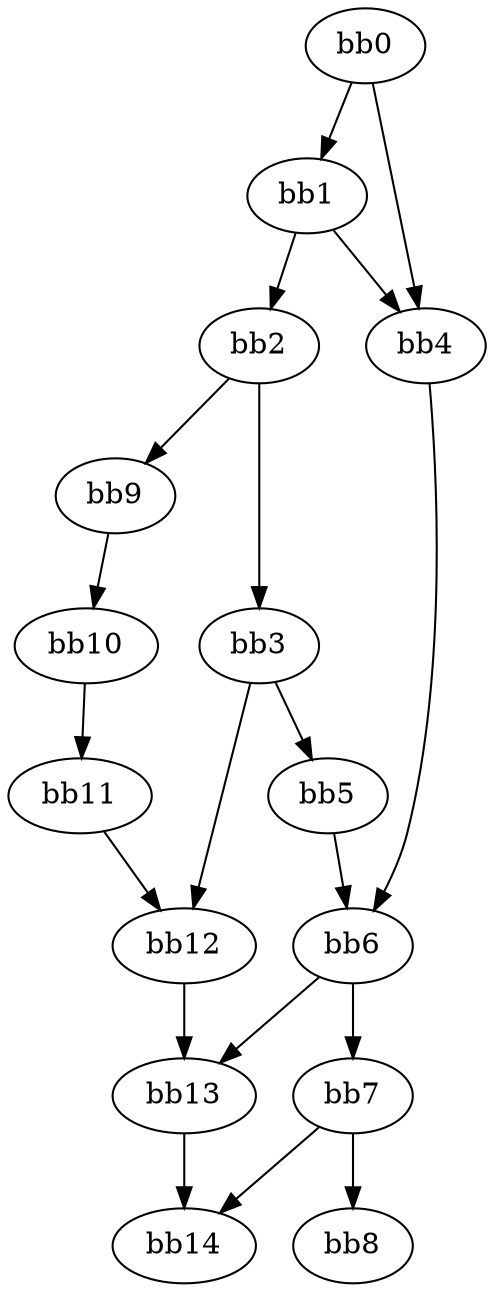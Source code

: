digraph {
    0 [ label = "bb0\l" ]
    1 [ label = "bb1\l" ]
    2 [ label = "bb2\l" ]
    3 [ label = "bb3\l" ]
    4 [ label = "bb4\l" ]
    5 [ label = "bb5\l" ]
    6 [ label = "bb6\l" ]
    7 [ label = "bb7\l" ]
    8 [ label = "bb8\l" ]
    9 [ label = "bb9\l" ]
    10 [ label = "bb10\l" ]
    11 [ label = "bb11\l" ]
    12 [ label = "bb12\l" ]
    13 [ label = "bb13\l" ]
    14 [ label = "bb14\l" ]
    0 -> 1 [ ]
    0 -> 4 [ ]
    1 -> 2 [ ]
    1 -> 4 [ ]
    2 -> 3 [ ]
    2 -> 9 [ ]
    3 -> 5 [ ]
    3 -> 12 [ ]
    4 -> 6 [ ]
    5 -> 6 [ ]
    6 -> 7 [ ]
    6 -> 13 [ ]
    7 -> 8 [ ]
    7 -> 14 [ ]
    9 -> 10 [ ]
    10 -> 11 [ ]
    11 -> 12 [ ]
    12 -> 13 [ ]
    13 -> 14 [ ]
}

